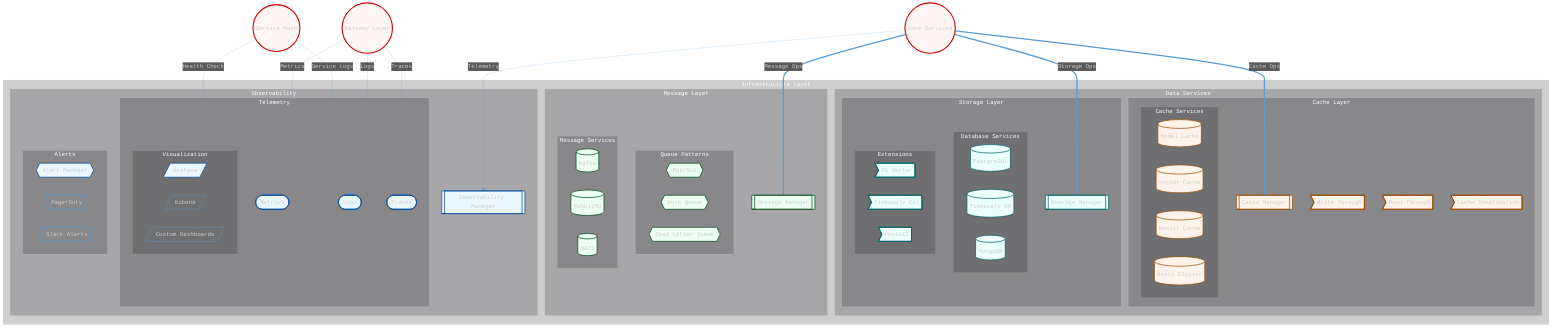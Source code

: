 graph TD
    %% Initialize with theme matching core-services
    %%{
        init: {
            'theme': 'dark',
            'themeVariables': {
                'darkMode': true,
                'background': 'transparent',
                'primaryColor': '#1c1c2420',
                'secondaryColor': '#14141920',
                'tertiaryColor': '#25252520',
                'primaryTextColor': '#ffffff',
                'secondaryTextColor': '#e0e0e0',
                'tertiaryTextColor': '#cccccc',
                'lineColor': '#569cd6',
                'mainBkg': 'transparent',
                'nodeBorder': '#569cd6',
                'clusterBkg': 'rgba(10, 10, 15, 0.2)',
                'clusterBorder': '#ffffff22',
                'defaultLinkColor': '#569cd6',
                'fontFamily': 'PixelOperator, monospace',
                'fontSize': '16px'
            }
        }
    }%%

    %% External Ports with enhanced shapes
    Core((Core Services))
    Gateway((Gateway Layer))
    Mesh((Service Mesh))

    subgraph "Infrastructure Layer"
        direction TB
        subgraph "Data Services"
            direction LR
            subgraph "Cache Layer"
                CacheManager[[Cache Manager]]
                WriteThrough>Write Through]
                ReadThrough>Read Through]
                CacheInval>Cache Invalidation]
                
                subgraph "Cache Services"
                    ModelCache[(Model Cache)]
                    VectorCache[(Vector Cache)]
                    ResultCache[(Result Cache)]
                    RedisCluster[(Redis Cluster)]
                end
            end

            subgraph "Storage Layer"
                StorageManager[[Storage Manager]]
                
                subgraph "Database Services"
                    PG[(PostgreSQL)]
                    TimescaleDB[(Timescale DB)]
                    MongoDB[(MongoDB)]
                end

                subgraph "Extensions"
                    PGVector>PG Vector]
                    TimescaleExt>Timescale Ext]
                    PostGIS>PostGIS]
                end
            end
        end

        subgraph "Message Layer"
            MessageManager[[Message Manager]]
            
            subgraph "Queue Patterns"
                PubSub{{Pub/Sub}}
                WorkQueue{{Work Queue}}
                DLQ{{Dead Letter Queue}}
            end

            subgraph "Message Services"
                Kafka[(Kafka)]
                RabbitMQ[(RabbitMQ)]
                NATS[(NATS)]
            end
        end

        subgraph "Observability"
            ObservabilityManager[[Observability Manager]]
            
            subgraph "Telemetry"
                Prometheus([Metrics])
                Loki([Logs])
                Jaeger([Traces])
                
                subgraph "Visualization"
                    Grafana[/Grafana/]
                    Kibana[/Kibana/]
                    CustomDashboards[/Custom Dashboards/]
                end
            end

            subgraph "Alerts"
                AlertManager{{Alert Manager}}
                PagerDuty>PagerDuty]
                Slack>Slack Alerts]
            end
        end
    end

    %% Enhanced External Connections
    Core ==>|"Cache Ops"| CacheManager
    Core ==>|"Storage Ops"| StorageManager
    Core ==>|"Message Ops"| MessageManager
    Core -.->|"Telemetry"| ObservabilityManager

    Gateway -.->|"Metrics"| Prometheus
    Gateway -.->|"Logs"| Loki
    Gateway -.->|"Traces"| Jaeger

    %% Service Discovery
    Mesh -.->|"Health Check"| Prometheus
    Mesh -.->|"Service Logs"| Loki

    %% Style Definitions
    classDef port fill:#fff5f5,stroke:#cc0000,stroke-width:3px
    classDef cache fill:#fff2eb,stroke:#994d00,stroke-width:2px
    classDef storage fill:#ebfffd,stroke:#006666,stroke-width:2px
    classDef queue fill:#ebfff2,stroke:#004d1a,stroke-width:2px
    classDef monitor fill:#ebf7ff,stroke:#004d99,stroke-width:2px
    classDef manager fill:#f5ebff,stroke:#4d0099,stroke-width:2px

    %% Apply styles
    class Core,Gateway,Mesh port
    class CacheManager,WriteThrough,ReadThrough,CacheInval,ModelCache,VectorCache,ResultCache,RedisCluster cache
    class StorageManager,PG,TimescaleDB,MongoDB,PGVector,TimescaleExt,PostGIS storage
    class MessageManager,PubSub,WorkQueue,DLQ,Kafka,RabbitMQ,NATS queue
    class ObservabilityManager,Prometheus,Loki,Jaeger,AlertManager,Grafana monitor